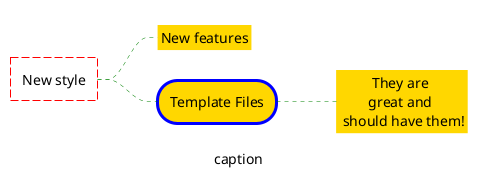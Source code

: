 {
  "sha1": "j5hs8nw8kk2wnv4or4l97hb0biyze01",
  "insertion": {
    "when": "2024-06-03T18:59:31.506Z",
    "user": "plantuml@gmail.com"
  }
}
@startmindmap


<style>
node {
    Padding 12
    Margin 15
    HorizontalAlignment center
    LineColor blue
    LineThickness 3.0
    BackgroundColor gold
    RoundCorner 40
}

rootNode {
    LineStyle 8.0-3.0
    LineColor red
    BackgroundColor white
    LineThickness 1.0
    RoundCorner 0
    Shadowing 0.0
}

leafNode {
    LineColor gold
    RoundCorner 0
    Padding 3
}

arrow {
    LineStyle 4
    LineThickness 0.5
    LineColor green
}
</style>

* New style
** New features
** Template Files
*** They are \ngreat and \n should have them!

caption caption

@endmindmap
